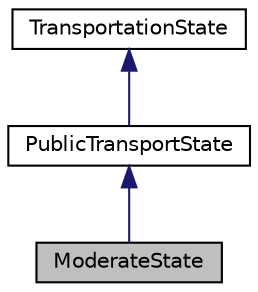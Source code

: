 digraph "ModerateState"
{
 // LATEX_PDF_SIZE
  edge [fontname="Helvetica",fontsize="10",labelfontname="Helvetica",labelfontsize="10"];
  node [fontname="Helvetica",fontsize="10",shape=record];
  Node1 [label="ModerateState",height=0.2,width=0.4,color="black", fillcolor="grey75", style="filled", fontcolor="black",tooltip="Represents a moderate state of public transport."];
  Node2 -> Node1 [dir="back",color="midnightblue",fontsize="10",style="solid"];
  Node2 [label="PublicTransportState",height=0.2,width=0.4,color="black", fillcolor="white", style="filled",URL="$classPublicTransportState.html",tooltip="Represents the state of a public mode of transport."];
  Node3 -> Node2 [dir="back",color="midnightblue",fontsize="10",style="solid"];
  Node3 [label="TransportationState",height=0.2,width=0.4,color="black", fillcolor="white", style="filled",URL="$classTransportationState.html",tooltip="Abstract base class representing the state of a mode of transport."];
}
